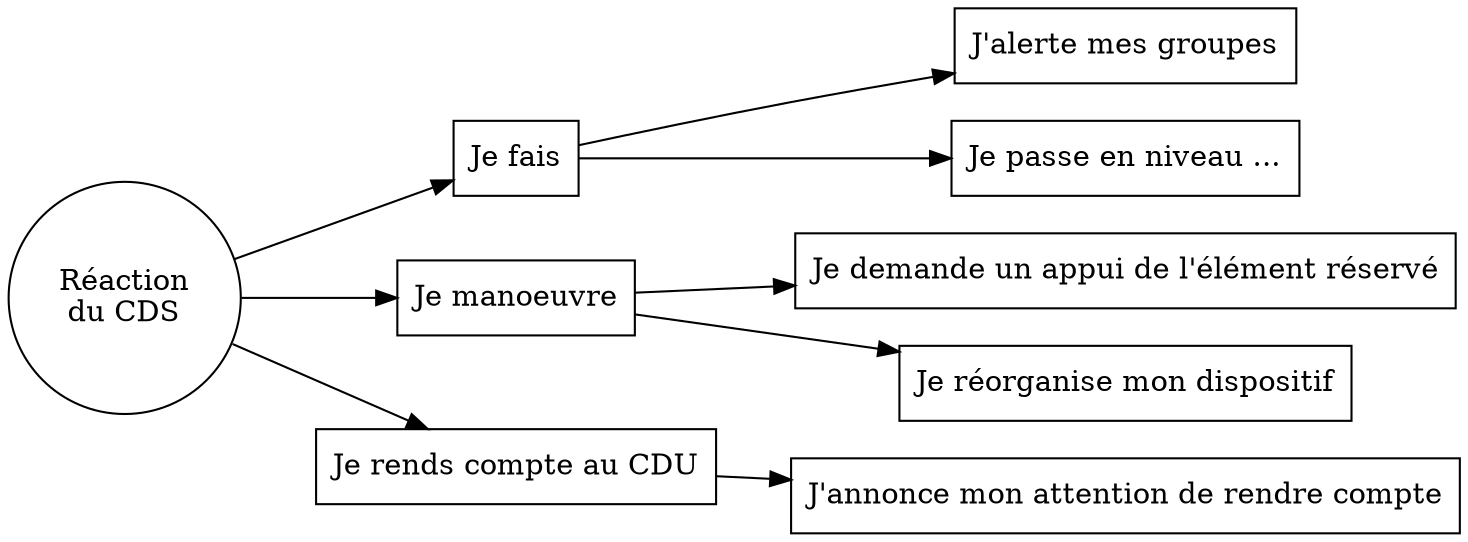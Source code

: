 digraph {

    graph [layout = dot, overlap=false, rankdir=LR, ordering="out"]
    
    node [shape = circle]
    "Réaction\ndu CDS"
    
    node [shape = rectangle]
    "Réaction\ndu CDS" -> "Je fais", "Je manoeuvre", "Je rends compte au CDU"
    
    "Je fais" -> "J'alerte mes groupes"
    "Je fais" -> "Je passe en niveau ..."
    
    "Je manoeuvre" -> "Je demande un appui de l'élément réservé"
    "Je manoeuvre" -> "Je réorganise mon dispositif"
    
    "Je rends compte au CDU" -> "J'annonce mon attention de rendre compte"
    
    
}
